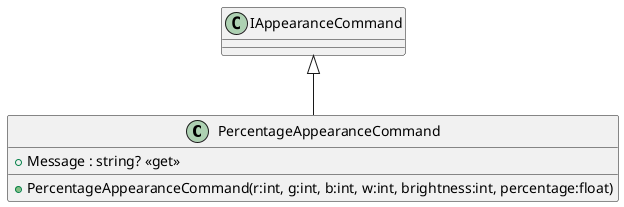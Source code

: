 @startuml
class PercentageAppearanceCommand {
    + PercentageAppearanceCommand(r:int, g:int, b:int, w:int, brightness:int, percentage:float)
    + Message : string? <<get>>
}
IAppearanceCommand <|-- PercentageAppearanceCommand
@enduml
